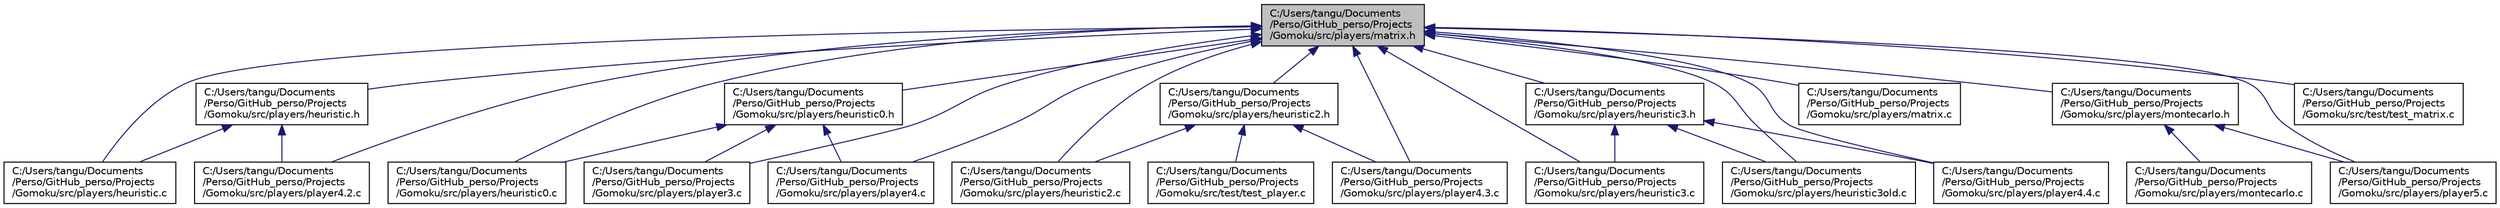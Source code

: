 digraph "C:/Users/tangu/Documents/Perso/GitHub_perso/Projects/Gomoku/src/players/matrix.h"
{
 // LATEX_PDF_SIZE
  edge [fontname="Helvetica",fontsize="10",labelfontname="Helvetica",labelfontsize="10"];
  node [fontname="Helvetica",fontsize="10",shape=record];
  Node1 [label="C:/Users/tangu/Documents\l/Perso/GitHub_perso/Projects\l/Gomoku/src/players/matrix.h",height=0.2,width=0.4,color="black", fillcolor="grey75", style="filled", fontcolor="black",tooltip=" "];
  Node1 -> Node2 [dir="back",color="midnightblue",fontsize="10",style="solid",fontname="Helvetica"];
  Node2 [label="C:/Users/tangu/Documents\l/Perso/GitHub_perso/Projects\l/Gomoku/src/players/heuristic.c",height=0.2,width=0.4,color="black", fillcolor="white", style="filled",URL="$heuristic_8c.html",tooltip=" "];
  Node1 -> Node3 [dir="back",color="midnightblue",fontsize="10",style="solid",fontname="Helvetica"];
  Node3 [label="C:/Users/tangu/Documents\l/Perso/GitHub_perso/Projects\l/Gomoku/src/players/heuristic.h",height=0.2,width=0.4,color="black", fillcolor="white", style="filled",URL="$heuristic_8h.html",tooltip=" "];
  Node3 -> Node2 [dir="back",color="midnightblue",fontsize="10",style="solid",fontname="Helvetica"];
  Node3 -> Node4 [dir="back",color="midnightblue",fontsize="10",style="solid",fontname="Helvetica"];
  Node4 [label="C:/Users/tangu/Documents\l/Perso/GitHub_perso/Projects\l/Gomoku/src/players/player4.2.c",height=0.2,width=0.4,color="black", fillcolor="white", style="filled",URL="$player4_82_8c.html",tooltip=" "];
  Node1 -> Node5 [dir="back",color="midnightblue",fontsize="10",style="solid",fontname="Helvetica"];
  Node5 [label="C:/Users/tangu/Documents\l/Perso/GitHub_perso/Projects\l/Gomoku/src/players/heuristic0.c",height=0.2,width=0.4,color="black", fillcolor="white", style="filled",URL="$heuristic0_8c.html",tooltip=" "];
  Node1 -> Node6 [dir="back",color="midnightblue",fontsize="10",style="solid",fontname="Helvetica"];
  Node6 [label="C:/Users/tangu/Documents\l/Perso/GitHub_perso/Projects\l/Gomoku/src/players/heuristic0.h",height=0.2,width=0.4,color="black", fillcolor="white", style="filled",URL="$heuristic0_8h.html",tooltip=" "];
  Node6 -> Node5 [dir="back",color="midnightblue",fontsize="10",style="solid",fontname="Helvetica"];
  Node6 -> Node7 [dir="back",color="midnightblue",fontsize="10",style="solid",fontname="Helvetica"];
  Node7 [label="C:/Users/tangu/Documents\l/Perso/GitHub_perso/Projects\l/Gomoku/src/players/player3.c",height=0.2,width=0.4,color="black", fillcolor="white", style="filled",URL="$player3_8c.html",tooltip=" "];
  Node6 -> Node8 [dir="back",color="midnightblue",fontsize="10",style="solid",fontname="Helvetica"];
  Node8 [label="C:/Users/tangu/Documents\l/Perso/GitHub_perso/Projects\l/Gomoku/src/players/player4.c",height=0.2,width=0.4,color="black", fillcolor="white", style="filled",URL="$player4_8c.html",tooltip=" "];
  Node1 -> Node9 [dir="back",color="midnightblue",fontsize="10",style="solid",fontname="Helvetica"];
  Node9 [label="C:/Users/tangu/Documents\l/Perso/GitHub_perso/Projects\l/Gomoku/src/players/heuristic2.c",height=0.2,width=0.4,color="black", fillcolor="white", style="filled",URL="$heuristic2_8c.html",tooltip=" "];
  Node1 -> Node10 [dir="back",color="midnightblue",fontsize="10",style="solid",fontname="Helvetica"];
  Node10 [label="C:/Users/tangu/Documents\l/Perso/GitHub_perso/Projects\l/Gomoku/src/players/heuristic2.h",height=0.2,width=0.4,color="black", fillcolor="white", style="filled",URL="$heuristic2_8h.html",tooltip=" "];
  Node10 -> Node9 [dir="back",color="midnightblue",fontsize="10",style="solid",fontname="Helvetica"];
  Node10 -> Node11 [dir="back",color="midnightblue",fontsize="10",style="solid",fontname="Helvetica"];
  Node11 [label="C:/Users/tangu/Documents\l/Perso/GitHub_perso/Projects\l/Gomoku/src/players/player4.3.c",height=0.2,width=0.4,color="black", fillcolor="white", style="filled",URL="$player4_83_8c.html",tooltip=" "];
  Node10 -> Node12 [dir="back",color="midnightblue",fontsize="10",style="solid",fontname="Helvetica"];
  Node12 [label="C:/Users/tangu/Documents\l/Perso/GitHub_perso/Projects\l/Gomoku/src/test/test_player.c",height=0.2,width=0.4,color="black", fillcolor="white", style="filled",URL="$test__player_8c_source.html",tooltip=" "];
  Node1 -> Node13 [dir="back",color="midnightblue",fontsize="10",style="solid",fontname="Helvetica"];
  Node13 [label="C:/Users/tangu/Documents\l/Perso/GitHub_perso/Projects\l/Gomoku/src/players/heuristic3.c",height=0.2,width=0.4,color="black", fillcolor="white", style="filled",URL="$heuristic3_8c.html",tooltip=" "];
  Node1 -> Node14 [dir="back",color="midnightblue",fontsize="10",style="solid",fontname="Helvetica"];
  Node14 [label="C:/Users/tangu/Documents\l/Perso/GitHub_perso/Projects\l/Gomoku/src/players/heuristic3.h",height=0.2,width=0.4,color="black", fillcolor="white", style="filled",URL="$heuristic3_8h.html",tooltip=" "];
  Node14 -> Node13 [dir="back",color="midnightblue",fontsize="10",style="solid",fontname="Helvetica"];
  Node14 -> Node15 [dir="back",color="midnightblue",fontsize="10",style="solid",fontname="Helvetica"];
  Node15 [label="C:/Users/tangu/Documents\l/Perso/GitHub_perso/Projects\l/Gomoku/src/players/heuristic3old.c",height=0.2,width=0.4,color="black", fillcolor="white", style="filled",URL="$heuristic3old_8c_source.html",tooltip=" "];
  Node14 -> Node16 [dir="back",color="midnightblue",fontsize="10",style="solid",fontname="Helvetica"];
  Node16 [label="C:/Users/tangu/Documents\l/Perso/GitHub_perso/Projects\l/Gomoku/src/players/player4.4.c",height=0.2,width=0.4,color="black", fillcolor="white", style="filled",URL="$player4_84_8c_source.html",tooltip=" "];
  Node1 -> Node15 [dir="back",color="midnightblue",fontsize="10",style="solid",fontname="Helvetica"];
  Node1 -> Node17 [dir="back",color="midnightblue",fontsize="10",style="solid",fontname="Helvetica"];
  Node17 [label="C:/Users/tangu/Documents\l/Perso/GitHub_perso/Projects\l/Gomoku/src/players/matrix.c",height=0.2,width=0.4,color="black", fillcolor="white", style="filled",URL="$matrix_8c.html",tooltip=" "];
  Node1 -> Node18 [dir="back",color="midnightblue",fontsize="10",style="solid",fontname="Helvetica"];
  Node18 [label="C:/Users/tangu/Documents\l/Perso/GitHub_perso/Projects\l/Gomoku/src/players/montecarlo.h",height=0.2,width=0.4,color="black", fillcolor="white", style="filled",URL="$montecarlo_8h_source.html",tooltip=" "];
  Node18 -> Node19 [dir="back",color="midnightblue",fontsize="10",style="solid",fontname="Helvetica"];
  Node19 [label="C:/Users/tangu/Documents\l/Perso/GitHub_perso/Projects\l/Gomoku/src/players/montecarlo.c",height=0.2,width=0.4,color="black", fillcolor="white", style="filled",URL="$montecarlo_8c_source.html",tooltip=" "];
  Node18 -> Node20 [dir="back",color="midnightblue",fontsize="10",style="solid",fontname="Helvetica"];
  Node20 [label="C:/Users/tangu/Documents\l/Perso/GitHub_perso/Projects\l/Gomoku/src/players/player5.c",height=0.2,width=0.4,color="black", fillcolor="white", style="filled",URL="$player5_8c.html",tooltip=" "];
  Node1 -> Node7 [dir="back",color="midnightblue",fontsize="10",style="solid",fontname="Helvetica"];
  Node1 -> Node4 [dir="back",color="midnightblue",fontsize="10",style="solid",fontname="Helvetica"];
  Node1 -> Node11 [dir="back",color="midnightblue",fontsize="10",style="solid",fontname="Helvetica"];
  Node1 -> Node16 [dir="back",color="midnightblue",fontsize="10",style="solid",fontname="Helvetica"];
  Node1 -> Node8 [dir="back",color="midnightblue",fontsize="10",style="solid",fontname="Helvetica"];
  Node1 -> Node20 [dir="back",color="midnightblue",fontsize="10",style="solid",fontname="Helvetica"];
  Node1 -> Node21 [dir="back",color="midnightblue",fontsize="10",style="solid",fontname="Helvetica"];
  Node21 [label="C:/Users/tangu/Documents\l/Perso/GitHub_perso/Projects\l/Gomoku/src/test/test_matrix.c",height=0.2,width=0.4,color="black", fillcolor="white", style="filled",URL="$test__matrix_8c_source.html",tooltip=" "];
}
